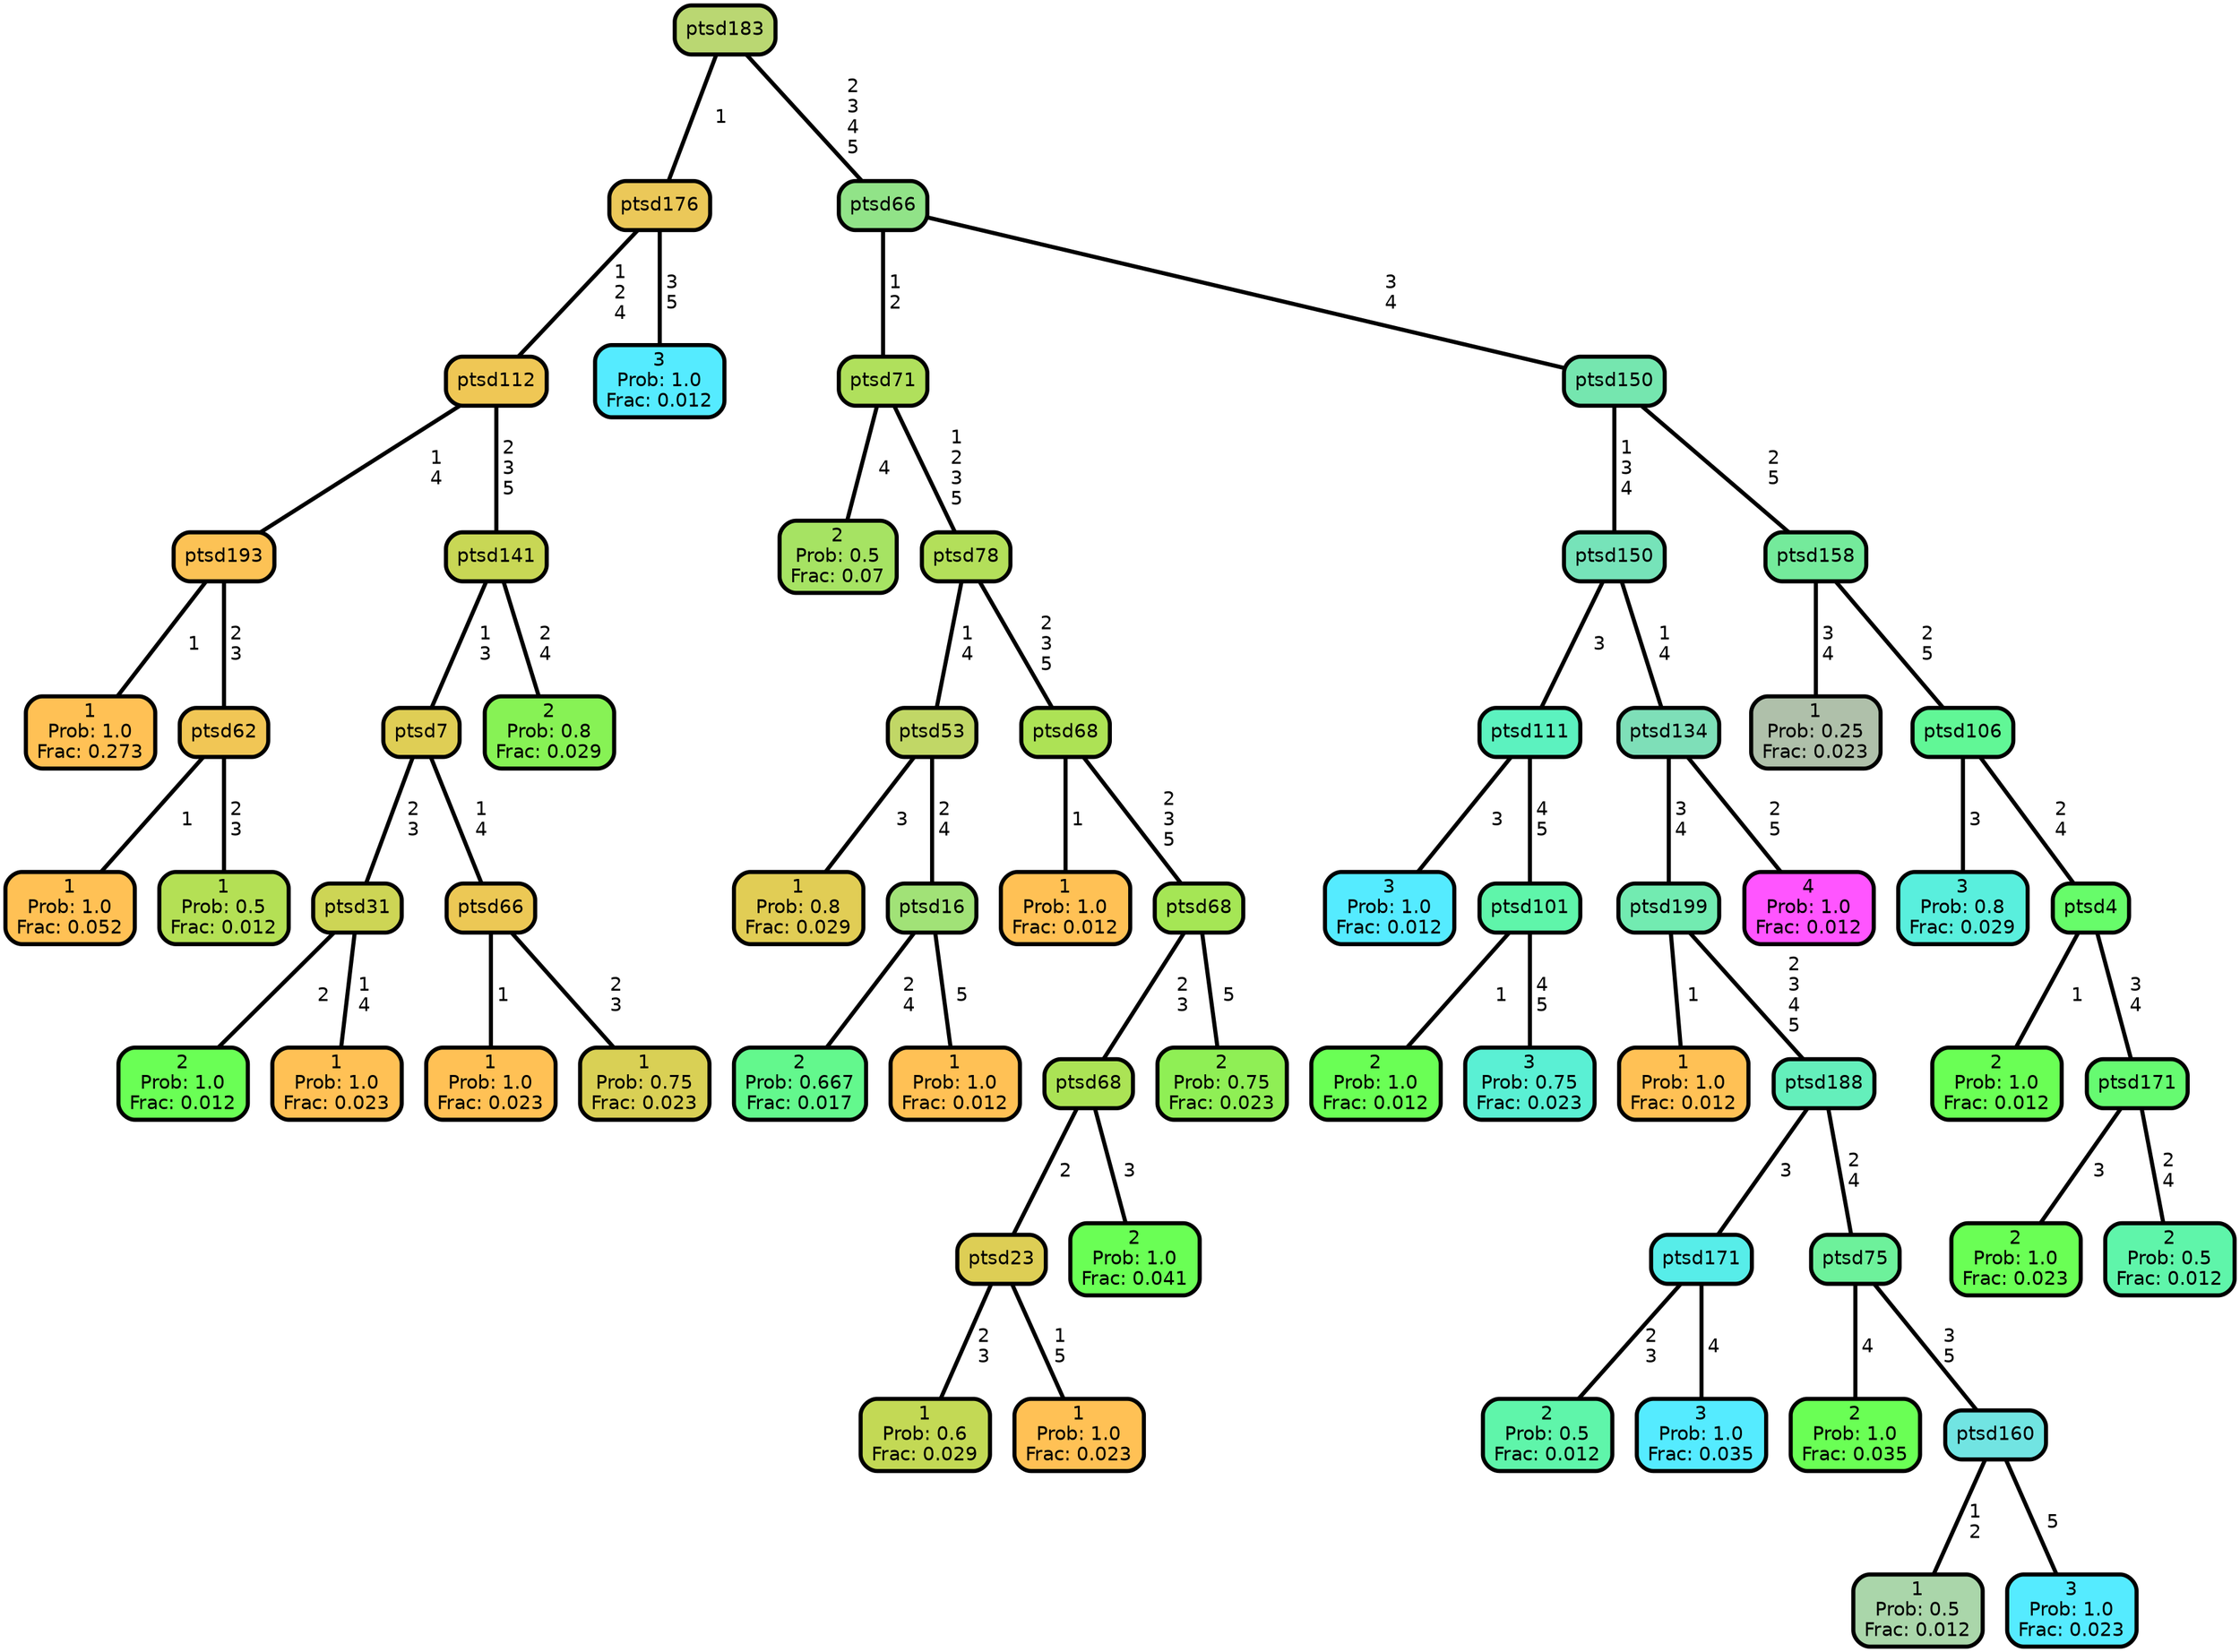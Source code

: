 graph Tree {
node [shape=box, style="filled, rounded",color="black",penwidth="3",fontcolor="black",                 fontname=helvetica] ;
graph [ranksep="0 equally", splines=straight,                 bgcolor=transparent, dpi=200] ;
edge [fontname=helvetica, color=black] ;
0 [label="1
Prob: 1.0
Frac: 0.273", fillcolor="#ffc155"] ;
1 [label="ptsd193", fillcolor="#fcc255"] ;
2 [label="1
Prob: 1.0
Frac: 0.052", fillcolor="#ffc155"] ;
3 [label="ptsd62", fillcolor="#f1c655"] ;
4 [label="1
Prob: 0.5
Frac: 0.012", fillcolor="#b4e055"] ;
5 [label="ptsd112", fillcolor="#efc755"] ;
6 [label="2
Prob: 1.0
Frac: 0.012", fillcolor="#6aff55"] ;
7 [label="ptsd31", fillcolor="#cdd555"] ;
8 [label="1
Prob: 1.0
Frac: 0.023", fillcolor="#ffc155"] ;
9 [label="ptsd7", fillcolor="#dfce55"] ;
10 [label="1
Prob: 1.0
Frac: 0.023", fillcolor="#ffc155"] ;
11 [label="ptsd66", fillcolor="#ecc855"] ;
12 [label="1
Prob: 0.75
Frac: 0.023", fillcolor="#d9d055"] ;
13 [label="ptsd141", fillcolor="#c8d755"] ;
14 [label="2
Prob: 0.8
Frac: 0.029", fillcolor="#87f255"] ;
15 [label="ptsd176", fillcolor="#ebc859"] ;
16 [label="3
Prob: 1.0
Frac: 0.012", fillcolor="#55ebff"] ;
17 [label="ptsd183", fillcolor="#bad772"] ;
18 [label="2
Prob: 0.5
Frac: 0.07", fillcolor="#a6e363"] ;
19 [label="ptsd71", fillcolor="#b0e05c"] ;
20 [label="1
Prob: 0.8
Frac: 0.029", fillcolor="#e1cd55"] ;
21 [label="ptsd53", fillcolor="#c1d766"] ;
22 [label="2
Prob: 0.667
Frac: 0.017", fillcolor="#63f88d"] ;
23 [label="ptsd16", fillcolor="#a1e277"] ;
24 [label="1
Prob: 1.0
Frac: 0.012", fillcolor="#ffc155"] ;
25 [label="ptsd78", fillcolor="#b3df5a"] ;
26 [label="1
Prob: 1.0
Frac: 0.012", fillcolor="#ffc155"] ;
27 [label="ptsd68", fillcolor="#ade255"] ;
28 [label="1
Prob: 0.6
Frac: 0.029", fillcolor="#c3d955"] ;
29 [label="ptsd23", fillcolor="#ddce55"] ;
30 [label="1
Prob: 1.0
Frac: 0.023", fillcolor="#ffc155"] ;
31 [label="ptsd68", fillcolor="#abe355"] ;
32 [label="2
Prob: 1.0
Frac: 0.041", fillcolor="#6aff55"] ;
33 [label="ptsd68", fillcolor="#a5e655"] ;
34 [label="2
Prob: 0.75
Frac: 0.023", fillcolor="#8fef55"] ;
35 [label="ptsd66", fillcolor="#91e388"] ;
36 [label="3
Prob: 1.0
Frac: 0.012", fillcolor="#55ebff"] ;
37 [label="ptsd111", fillcolor="#5cf2bf"] ;
38 [label="2
Prob: 1.0
Frac: 0.012", fillcolor="#6aff55"] ;
39 [label="ptsd101", fillcolor="#5ff5aa"] ;
40 [label="3
Prob: 0.75
Frac: 0.023", fillcolor="#5af0d4"] ;
41 [label="ptsd150", fillcolor="#76e3b9"] ;
42 [label="1
Prob: 1.0
Frac: 0.012", fillcolor="#ffc155"] ;
43 [label="ptsd199", fillcolor="#72ebb1"] ;
44 [label="2
Prob: 0.5
Frac: 0.012", fillcolor="#5ff5aa"] ;
45 [label="ptsd171", fillcolor="#57ede9"] ;
46 [label="3
Prob: 1.0
Frac: 0.035", fillcolor="#55ebff"] ;
47 [label="ptsd188", fillcolor="#64efbb"] ;
48 [label="2
Prob: 1.0
Frac: 0.035", fillcolor="#6aff55"] ;
49 [label="ptsd75", fillcolor="#6df19b"] ;
50 [label="1
Prob: 0.5
Frac: 0.012", fillcolor="#aad6aa"] ;
51 [label="ptsd160", fillcolor="#71e4e2"] ;
52 [label="3
Prob: 1.0
Frac: 0.023", fillcolor="#55ebff"] ;
53 [label="ptsd134", fillcolor="#7edfb8"] ;
54 [label="4
Prob: 1.0
Frac: 0.012", fillcolor="#ff55ff"] ;
55 [label="ptsd150", fillcolor="#75e6af"] ;
56 [label="1
Prob: 0.25
Frac: 0.023", fillcolor="#afc0aa"] ;
57 [label="ptsd158", fillcolor="#74ea9b"] ;
58 [label="3
Prob: 0.8
Frac: 0.029", fillcolor="#59efdd"] ;
59 [label="ptsd106", fillcolor="#61f796"] ;
60 [label="2
Prob: 1.0
Frac: 0.012", fillcolor="#6aff55"] ;
61 [label="ptsd4", fillcolor="#67fc6a"] ;
62 [label="2
Prob: 1.0
Frac: 0.023", fillcolor="#6aff55"] ;
63 [label="ptsd171", fillcolor="#66fb71"] ;
64 [label="2
Prob: 0.5
Frac: 0.012", fillcolor="#5ff5aa"] ;
1 -- 0 [label=" 1",penwidth=3] ;
1 -- 3 [label=" 2\n 3",penwidth=3] ;
3 -- 2 [label=" 1",penwidth=3] ;
3 -- 4 [label=" 2\n 3",penwidth=3] ;
5 -- 1 [label=" 1\n 4",penwidth=3] ;
5 -- 13 [label=" 2\n 3\n 5",penwidth=3] ;
7 -- 6 [label=" 2",penwidth=3] ;
7 -- 8 [label=" 1\n 4",penwidth=3] ;
9 -- 7 [label=" 2\n 3",penwidth=3] ;
9 -- 11 [label=" 1\n 4",penwidth=3] ;
11 -- 10 [label=" 1",penwidth=3] ;
11 -- 12 [label=" 2\n 3",penwidth=3] ;
13 -- 9 [label=" 1\n 3",penwidth=3] ;
13 -- 14 [label=" 2\n 4",penwidth=3] ;
15 -- 5 [label=" 1\n 2\n 4",penwidth=3] ;
15 -- 16 [label=" 3\n 5",penwidth=3] ;
17 -- 15 [label=" 1",penwidth=3] ;
17 -- 35 [label=" 2\n 3\n 4\n 5",penwidth=3] ;
19 -- 18 [label=" 4",penwidth=3] ;
19 -- 25 [label=" 1\n 2\n 3\n 5",penwidth=3] ;
21 -- 20 [label=" 3",penwidth=3] ;
21 -- 23 [label=" 2\n 4",penwidth=3] ;
23 -- 22 [label=" 2\n 4",penwidth=3] ;
23 -- 24 [label=" 5",penwidth=3] ;
25 -- 21 [label=" 1\n 4",penwidth=3] ;
25 -- 27 [label=" 2\n 3\n 5",penwidth=3] ;
27 -- 26 [label=" 1",penwidth=3] ;
27 -- 33 [label=" 2\n 3\n 5",penwidth=3] ;
29 -- 28 [label=" 2\n 3",penwidth=3] ;
29 -- 30 [label=" 1\n 5",penwidth=3] ;
31 -- 29 [label=" 2",penwidth=3] ;
31 -- 32 [label=" 3",penwidth=3] ;
33 -- 31 [label=" 2\n 3",penwidth=3] ;
33 -- 34 [label=" 5",penwidth=3] ;
35 -- 19 [label=" 1\n 2",penwidth=3] ;
35 -- 55 [label=" 3\n 4",penwidth=3] ;
37 -- 36 [label=" 3",penwidth=3] ;
37 -- 39 [label=" 4\n 5",penwidth=3] ;
39 -- 38 [label=" 1",penwidth=3] ;
39 -- 40 [label=" 4\n 5",penwidth=3] ;
41 -- 37 [label=" 3",penwidth=3] ;
41 -- 53 [label=" 1\n 4",penwidth=3] ;
43 -- 42 [label=" 1",penwidth=3] ;
43 -- 47 [label=" 2\n 3\n 4\n 5",penwidth=3] ;
45 -- 44 [label=" 2\n 3",penwidth=3] ;
45 -- 46 [label=" 4",penwidth=3] ;
47 -- 45 [label=" 3",penwidth=3] ;
47 -- 49 [label=" 2\n 4",penwidth=3] ;
49 -- 48 [label=" 4",penwidth=3] ;
49 -- 51 [label=" 3\n 5",penwidth=3] ;
51 -- 50 [label=" 1\n 2",penwidth=3] ;
51 -- 52 [label=" 5",penwidth=3] ;
53 -- 43 [label=" 3\n 4",penwidth=3] ;
53 -- 54 [label=" 2\n 5",penwidth=3] ;
55 -- 41 [label=" 1\n 3\n 4",penwidth=3] ;
55 -- 57 [label=" 2\n 5",penwidth=3] ;
57 -- 56 [label=" 3\n 4",penwidth=3] ;
57 -- 59 [label=" 2\n 5",penwidth=3] ;
59 -- 58 [label=" 3",penwidth=3] ;
59 -- 61 [label=" 2\n 4",penwidth=3] ;
61 -- 60 [label=" 1",penwidth=3] ;
61 -- 63 [label=" 3\n 4",penwidth=3] ;
63 -- 62 [label=" 3",penwidth=3] ;
63 -- 64 [label=" 2\n 4",penwidth=3] ;
{rank = same;}}